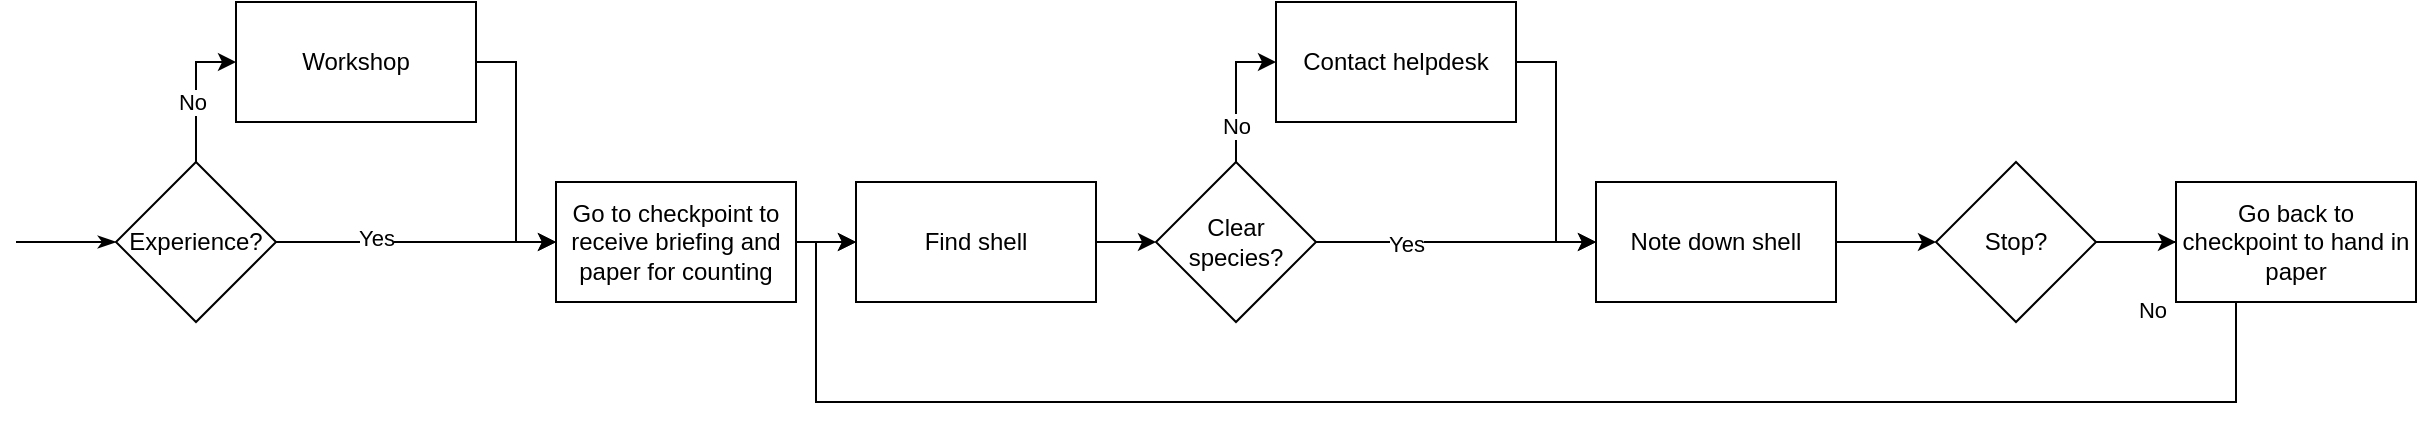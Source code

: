 <mxfile version="20.6.2" type="github" pages="2">
  <diagram id="__r4vuHzeCIJA-50YF6d" name="Current counting scenario">
    <mxGraphModel dx="2021" dy="1124" grid="1" gridSize="10" guides="1" tooltips="1" connect="1" arrows="1" fold="1" page="1" pageScale="1" pageWidth="850" pageHeight="1100" math="0" shadow="0">
      <root>
        <mxCell id="0" />
        <mxCell id="1" parent="0" />
        <mxCell id="xNskjE86xDGm7wPtTQgc-3" style="edgeStyle=orthogonalEdgeStyle;rounded=0;orthogonalLoop=1;jettySize=auto;html=1;startArrow=classicThin;startFill=1;endArrow=none;endFill=0;" edge="1" parent="1" source="xNskjE86xDGm7wPtTQgc-2">
          <mxGeometry relative="1" as="geometry">
            <mxPoint x="10" y="520" as="targetPoint" />
          </mxGeometry>
        </mxCell>
        <mxCell id="xNskjE86xDGm7wPtTQgc-6" style="edgeStyle=orthogonalEdgeStyle;rounded=0;orthogonalLoop=1;jettySize=auto;html=1;entryX=0;entryY=0.5;entryDx=0;entryDy=0;startArrow=none;startFill=0;endArrow=classic;endFill=1;" edge="1" parent="1" source="xNskjE86xDGm7wPtTQgc-2" target="xNskjE86xDGm7wPtTQgc-5">
          <mxGeometry relative="1" as="geometry" />
        </mxCell>
        <mxCell id="xNskjE86xDGm7wPtTQgc-12" value="No" style="edgeLabel;html=1;align=center;verticalAlign=middle;resizable=0;points=[];" vertex="1" connectable="0" parent="xNskjE86xDGm7wPtTQgc-6">
          <mxGeometry x="-0.125" y="2" relative="1" as="geometry">
            <mxPoint as="offset" />
          </mxGeometry>
        </mxCell>
        <mxCell id="xNskjE86xDGm7wPtTQgc-11" style="edgeStyle=orthogonalEdgeStyle;rounded=0;orthogonalLoop=1;jettySize=auto;html=1;entryX=0;entryY=0.5;entryDx=0;entryDy=0;startArrow=none;startFill=0;endArrow=classic;endFill=1;" edge="1" parent="1" source="xNskjE86xDGm7wPtTQgc-2" target="xNskjE86xDGm7wPtTQgc-9">
          <mxGeometry relative="1" as="geometry" />
        </mxCell>
        <mxCell id="xNskjE86xDGm7wPtTQgc-13" value="Yes" style="edgeLabel;html=1;align=center;verticalAlign=middle;resizable=0;points=[];" vertex="1" connectable="0" parent="xNskjE86xDGm7wPtTQgc-11">
          <mxGeometry x="-0.293" y="2" relative="1" as="geometry">
            <mxPoint as="offset" />
          </mxGeometry>
        </mxCell>
        <mxCell id="xNskjE86xDGm7wPtTQgc-2" value="Experience?" style="rhombus;whiteSpace=wrap;html=1;" vertex="1" parent="1">
          <mxGeometry x="60" y="480" width="80" height="80" as="geometry" />
        </mxCell>
        <mxCell id="xNskjE86xDGm7wPtTQgc-10" style="edgeStyle=orthogonalEdgeStyle;rounded=0;orthogonalLoop=1;jettySize=auto;html=1;entryX=0;entryY=0.5;entryDx=0;entryDy=0;startArrow=none;startFill=0;endArrow=classic;endFill=1;" edge="1" parent="1" source="xNskjE86xDGm7wPtTQgc-5" target="xNskjE86xDGm7wPtTQgc-9">
          <mxGeometry relative="1" as="geometry">
            <Array as="points">
              <mxPoint x="260" y="430" />
              <mxPoint x="260" y="520" />
            </Array>
          </mxGeometry>
        </mxCell>
        <mxCell id="xNskjE86xDGm7wPtTQgc-5" value="Workshop" style="rounded=0;whiteSpace=wrap;html=1;" vertex="1" parent="1">
          <mxGeometry x="120" y="400" width="120" height="60" as="geometry" />
        </mxCell>
        <mxCell id="xNskjE86xDGm7wPtTQgc-15" style="edgeStyle=orthogonalEdgeStyle;rounded=0;orthogonalLoop=1;jettySize=auto;html=1;entryX=0;entryY=0.5;entryDx=0;entryDy=0;startArrow=none;startFill=0;endArrow=classic;endFill=1;" edge="1" parent="1" source="xNskjE86xDGm7wPtTQgc-9" target="xNskjE86xDGm7wPtTQgc-14">
          <mxGeometry relative="1" as="geometry" />
        </mxCell>
        <mxCell id="xNskjE86xDGm7wPtTQgc-9" value="Go to checkpoint to receive briefing and paper for counting" style="rounded=0;whiteSpace=wrap;html=1;" vertex="1" parent="1">
          <mxGeometry x="280" y="490" width="120" height="60" as="geometry" />
        </mxCell>
        <mxCell id="xNskjE86xDGm7wPtTQgc-18" style="edgeStyle=orthogonalEdgeStyle;rounded=0;orthogonalLoop=1;jettySize=auto;html=1;entryX=0;entryY=0.5;entryDx=0;entryDy=0;startArrow=none;startFill=0;endArrow=classic;endFill=1;" edge="1" parent="1" source="xNskjE86xDGm7wPtTQgc-14" target="xNskjE86xDGm7wPtTQgc-17">
          <mxGeometry relative="1" as="geometry" />
        </mxCell>
        <mxCell id="xNskjE86xDGm7wPtTQgc-14" value="Find shell" style="rounded=0;whiteSpace=wrap;html=1;" vertex="1" parent="1">
          <mxGeometry x="430" y="490" width="120" height="60" as="geometry" />
        </mxCell>
        <mxCell id="xNskjE86xDGm7wPtTQgc-20" style="edgeStyle=orthogonalEdgeStyle;rounded=0;orthogonalLoop=1;jettySize=auto;html=1;entryX=0;entryY=0.5;entryDx=0;entryDy=0;startArrow=none;startFill=0;endArrow=classic;endFill=1;" edge="1" parent="1" source="xNskjE86xDGm7wPtTQgc-17" target="xNskjE86xDGm7wPtTQgc-19">
          <mxGeometry relative="1" as="geometry" />
        </mxCell>
        <mxCell id="xNskjE86xDGm7wPtTQgc-25" value="Yes" style="edgeLabel;html=1;align=center;verticalAlign=middle;resizable=0;points=[];" vertex="1" connectable="0" parent="xNskjE86xDGm7wPtTQgc-20">
          <mxGeometry x="-0.367" y="-1" relative="1" as="geometry">
            <mxPoint as="offset" />
          </mxGeometry>
        </mxCell>
        <mxCell id="xNskjE86xDGm7wPtTQgc-22" style="edgeStyle=orthogonalEdgeStyle;rounded=0;orthogonalLoop=1;jettySize=auto;html=1;entryX=0;entryY=0.5;entryDx=0;entryDy=0;startArrow=none;startFill=0;endArrow=classic;endFill=1;" edge="1" parent="1" source="xNskjE86xDGm7wPtTQgc-17" target="xNskjE86xDGm7wPtTQgc-21">
          <mxGeometry relative="1" as="geometry">
            <Array as="points">
              <mxPoint x="620" y="430" />
            </Array>
          </mxGeometry>
        </mxCell>
        <mxCell id="xNskjE86xDGm7wPtTQgc-24" value="No" style="edgeLabel;html=1;align=center;verticalAlign=middle;resizable=0;points=[];" vertex="1" connectable="0" parent="xNskjE86xDGm7wPtTQgc-22">
          <mxGeometry x="-0.24" y="2" relative="1" as="geometry">
            <mxPoint x="2" y="8" as="offset" />
          </mxGeometry>
        </mxCell>
        <mxCell id="xNskjE86xDGm7wPtTQgc-17" value="Clear species?" style="rhombus;whiteSpace=wrap;html=1;" vertex="1" parent="1">
          <mxGeometry x="580" y="480" width="80" height="80" as="geometry" />
        </mxCell>
        <mxCell id="xNskjE86xDGm7wPtTQgc-27" style="edgeStyle=orthogonalEdgeStyle;rounded=0;orthogonalLoop=1;jettySize=auto;html=1;entryX=0;entryY=0.5;entryDx=0;entryDy=0;startArrow=none;startFill=0;endArrow=classic;endFill=1;" edge="1" parent="1" source="xNskjE86xDGm7wPtTQgc-19" target="xNskjE86xDGm7wPtTQgc-26">
          <mxGeometry relative="1" as="geometry" />
        </mxCell>
        <mxCell id="xNskjE86xDGm7wPtTQgc-19" value="Note down shell" style="rounded=0;whiteSpace=wrap;html=1;" vertex="1" parent="1">
          <mxGeometry x="800" y="490" width="120" height="60" as="geometry" />
        </mxCell>
        <mxCell id="xNskjE86xDGm7wPtTQgc-23" style="edgeStyle=orthogonalEdgeStyle;rounded=0;orthogonalLoop=1;jettySize=auto;html=1;entryX=0;entryY=0.5;entryDx=0;entryDy=0;startArrow=none;startFill=0;endArrow=classic;endFill=1;" edge="1" parent="1" source="xNskjE86xDGm7wPtTQgc-21" target="xNskjE86xDGm7wPtTQgc-19">
          <mxGeometry relative="1" as="geometry" />
        </mxCell>
        <mxCell id="xNskjE86xDGm7wPtTQgc-21" value="Contact helpdesk" style="rounded=0;whiteSpace=wrap;html=1;" vertex="1" parent="1">
          <mxGeometry x="640" y="400" width="120" height="60" as="geometry" />
        </mxCell>
        <mxCell id="xNskjE86xDGm7wPtTQgc-28" style="edgeStyle=orthogonalEdgeStyle;rounded=0;orthogonalLoop=1;jettySize=auto;html=1;startArrow=none;startFill=0;endArrow=classic;endFill=1;" edge="1" parent="1" source="xNskjE86xDGm7wPtTQgc-26">
          <mxGeometry relative="1" as="geometry">
            <mxPoint x="430" y="520" as="targetPoint" />
            <Array as="points">
              <mxPoint x="1120" y="520" />
              <mxPoint x="1120" y="600" />
              <mxPoint x="410" y="600" />
              <mxPoint x="410" y="520" />
            </Array>
          </mxGeometry>
        </mxCell>
        <mxCell id="xNskjE86xDGm7wPtTQgc-29" value="No" style="edgeLabel;html=1;align=center;verticalAlign=middle;resizable=0;points=[];" vertex="1" connectable="0" parent="xNskjE86xDGm7wPtTQgc-28">
          <mxGeometry x="-0.943" relative="1" as="geometry">
            <mxPoint y="34" as="offset" />
          </mxGeometry>
        </mxCell>
        <mxCell id="xNskjE86xDGm7wPtTQgc-31" style="edgeStyle=orthogonalEdgeStyle;rounded=0;orthogonalLoop=1;jettySize=auto;html=1;entryX=0;entryY=0.5;entryDx=0;entryDy=0;startArrow=none;startFill=0;endArrow=classic;endFill=1;" edge="1" parent="1" source="xNskjE86xDGm7wPtTQgc-26" target="xNskjE86xDGm7wPtTQgc-30">
          <mxGeometry relative="1" as="geometry" />
        </mxCell>
        <mxCell id="xNskjE86xDGm7wPtTQgc-26" value="Stop?" style="rhombus;whiteSpace=wrap;html=1;" vertex="1" parent="1">
          <mxGeometry x="970" y="480" width="80" height="80" as="geometry" />
        </mxCell>
        <mxCell id="xNskjE86xDGm7wPtTQgc-30" value="Go back to checkpoint to hand in paper" style="rounded=0;whiteSpace=wrap;html=1;" vertex="1" parent="1">
          <mxGeometry x="1090" y="490" width="120" height="60" as="geometry" />
        </mxCell>
      </root>
    </mxGraphModel>
  </diagram>
  <diagram id="OOVuALbotiky__wICx1B" name="Ideal counting scenario">
    <mxGraphModel dx="2021" dy="1124" grid="1" gridSize="10" guides="1" tooltips="1" connect="1" arrows="1" fold="1" page="1" pageScale="1" pageWidth="850" pageHeight="1100" math="0" shadow="0">
      <root>
        <mxCell id="0" />
        <mxCell id="1" parent="0" />
      </root>
    </mxGraphModel>
  </diagram>
</mxfile>
